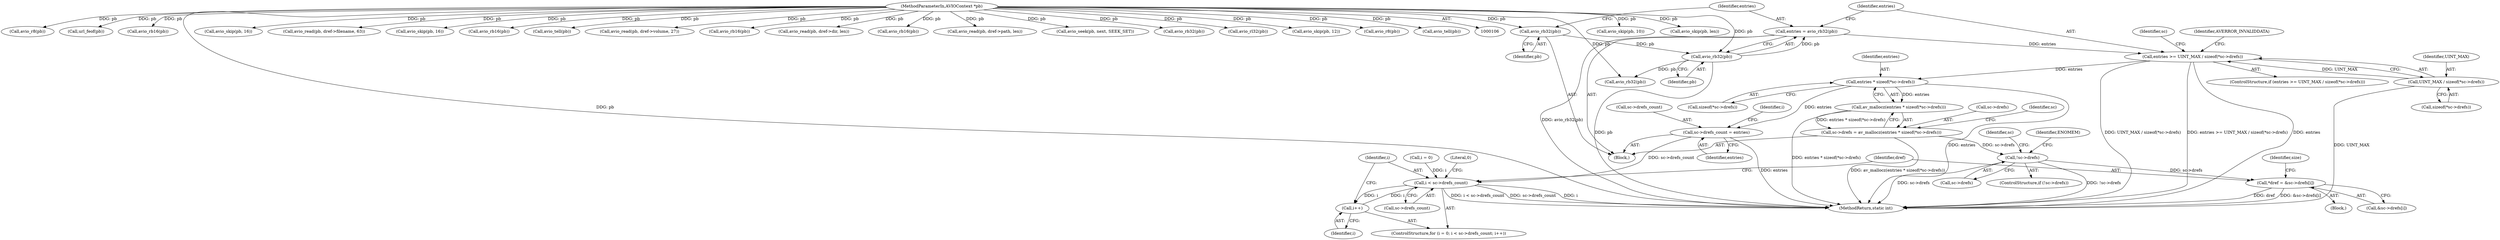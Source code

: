 digraph "0_FFmpeg_689e59b7ffed34eba6159dcc78e87133862e3746@API" {
"1000153" [label="(Call,entries >= UINT_MAX / sizeof(*sc->drefs))"];
"1000148" [label="(Call,entries = avio_rb32(pb))"];
"1000150" [label="(Call,avio_rb32(pb))"];
"1000146" [label="(Call,avio_rb32(pb))"];
"1000108" [label="(MethodParameterIn,AVIOContext *pb)"];
"1000155" [label="(Call,UINT_MAX / sizeof(*sc->drefs))"];
"1000178" [label="(Call,entries * sizeof(*sc->drefs))"];
"1000177" [label="(Call,av_mallocz(entries * sizeof(*sc->drefs)))"];
"1000173" [label="(Call,sc->drefs = av_mallocz(entries * sizeof(*sc->drefs)))"];
"1000186" [label="(Call,!sc->drefs)"];
"1000211" [label="(Call,*dref = &sc->drefs[i])"];
"1000193" [label="(Call,sc->drefs_count = entries)"];
"1000202" [label="(Call,i < sc->drefs_count)"];
"1000207" [label="(Call,i++)"];
"1000110" [label="(Block,)"];
"1000199" [label="(Call,i = 0)"];
"1000202" [label="(Call,i < sc->drefs_count)"];
"1000208" [label="(Identifier,i)"];
"1000177" [label="(Call,av_mallocz(entries * sizeof(*sc->drefs)))"];
"1000277" [label="(Call,avio_skip(pb, 10))"];
"1000166" [label="(Identifier,sc)"];
"1000212" [label="(Identifier,dref)"];
"1000173" [label="(Call,sc->drefs = av_mallocz(entries * sizeof(*sc->drefs)))"];
"1000591" [label="(Call,avio_skip(pb, len))"];
"1000178" [label="(Call,entries * sizeof(*sc->drefs))"];
"1000282" [label="(Call,avio_r8(pb))"];
"1000174" [label="(Call,sc->drefs)"];
"1000153" [label="(Call,entries >= UINT_MAX / sizeof(*sc->drefs))"];
"1000392" [label="(Call,url_feof(pb))"];
"1000186" [label="(Call,!sc->drefs)"];
"1000398" [label="(Call,avio_rb16(pb))"];
"1000163" [label="(Identifier,AVERROR_INVALIDDATA)"];
"1000151" [label="(Identifier,pb)"];
"1000147" [label="(Identifier,pb)"];
"1000600" [label="(MethodReturn,static int)"];
"1000194" [label="(Call,sc->drefs_count)"];
"1000207" [label="(Call,i++)"];
"1000347" [label="(Call,avio_skip(pb, 16))"];
"1000324" [label="(Call,avio_read(pb, dref->filename, 63))"];
"1000374" [label="(Call,avio_skip(pb, 16))"];
"1000402" [label="(Call,avio_rb16(pb))"];
"1000213" [label="(Call,&sc->drefs[i])"];
"1000228" [label="(Call,avio_tell(pb))"];
"1000197" [label="(Identifier,entries)"];
"1000289" [label="(Call,avio_read(pb, dref->volume, 27))"];
"1000187" [label="(Call,sc->drefs)"];
"1000154" [label="(Identifier,entries)"];
"1000222" [label="(Call,avio_rb32(pb))"];
"1000354" [label="(Call,avio_rb16(pb))"];
"1000155" [label="(Call,UINT_MAX / sizeof(*sc->drefs))"];
"1000203" [label="(Identifier,i)"];
"1000152" [label="(ControlStructure,if (entries >= UINT_MAX / sizeof(*sc->drefs)))"];
"1000544" [label="(Call,avio_read(pb, dref->dir, len))"];
"1000157" [label="(Call,sizeof(*sc->drefs))"];
"1000360" [label="(Call,avio_rb16(pb))"];
"1000211" [label="(Call,*dref = &sc->drefs[i])"];
"1000193" [label="(Call,sc->drefs_count = entries)"];
"1000149" [label="(Identifier,entries)"];
"1000188" [label="(Identifier,sc)"];
"1000156" [label="(Identifier,UINT_MAX)"];
"1000204" [label="(Call,sc->drefs_count)"];
"1000192" [label="(Identifier,ENOMEM)"];
"1000444" [label="(Call,avio_read(pb, dref->path, len))"];
"1000221" [label="(Identifier,size)"];
"1000594" [label="(Call,avio_seek(pb, next, SEEK_SET))"];
"1000245" [label="(Call,avio_rb32(pb))"];
"1000180" [label="(Call,sizeof(*sc->drefs))"];
"1000599" [label="(Literal,0)"];
"1000150" [label="(Call,avio_rb32(pb))"];
"1000200" [label="(Identifier,i)"];
"1000146" [label="(Call,avio_rb32(pb))"];
"1000108" [label="(MethodParameterIn,AVIOContext *pb)"];
"1000243" [label="(Call,avio_rl32(pb))"];
"1000312" [label="(Call,avio_skip(pb, 12))"];
"1000195" [label="(Identifier,sc)"];
"1000317" [label="(Call,avio_r8(pb))"];
"1000185" [label="(ControlStructure,if (!sc->drefs))"];
"1000148" [label="(Call,entries = avio_rb32(pb))"];
"1000198" [label="(ControlStructure,for (i = 0; i < sc->drefs_count; i++))"];
"1000209" [label="(Block,)"];
"1000387" [label="(Call,avio_tell(pb))"];
"1000179" [label="(Identifier,entries)"];
"1000153" -> "1000152"  [label="AST: "];
"1000153" -> "1000155"  [label="CFG: "];
"1000154" -> "1000153"  [label="AST: "];
"1000155" -> "1000153"  [label="AST: "];
"1000163" -> "1000153"  [label="CFG: "];
"1000166" -> "1000153"  [label="CFG: "];
"1000153" -> "1000600"  [label="DDG: UINT_MAX / sizeof(*sc->drefs)"];
"1000153" -> "1000600"  [label="DDG: entries >= UINT_MAX / sizeof(*sc->drefs)"];
"1000153" -> "1000600"  [label="DDG: entries"];
"1000148" -> "1000153"  [label="DDG: entries"];
"1000155" -> "1000153"  [label="DDG: UINT_MAX"];
"1000153" -> "1000178"  [label="DDG: entries"];
"1000148" -> "1000110"  [label="AST: "];
"1000148" -> "1000150"  [label="CFG: "];
"1000149" -> "1000148"  [label="AST: "];
"1000150" -> "1000148"  [label="AST: "];
"1000154" -> "1000148"  [label="CFG: "];
"1000148" -> "1000600"  [label="DDG: avio_rb32(pb)"];
"1000150" -> "1000148"  [label="DDG: pb"];
"1000150" -> "1000151"  [label="CFG: "];
"1000151" -> "1000150"  [label="AST: "];
"1000150" -> "1000600"  [label="DDG: pb"];
"1000146" -> "1000150"  [label="DDG: pb"];
"1000108" -> "1000150"  [label="DDG: pb"];
"1000150" -> "1000222"  [label="DDG: pb"];
"1000146" -> "1000110"  [label="AST: "];
"1000146" -> "1000147"  [label="CFG: "];
"1000147" -> "1000146"  [label="AST: "];
"1000149" -> "1000146"  [label="CFG: "];
"1000108" -> "1000146"  [label="DDG: pb"];
"1000108" -> "1000106"  [label="AST: "];
"1000108" -> "1000600"  [label="DDG: pb"];
"1000108" -> "1000222"  [label="DDG: pb"];
"1000108" -> "1000228"  [label="DDG: pb"];
"1000108" -> "1000243"  [label="DDG: pb"];
"1000108" -> "1000245"  [label="DDG: pb"];
"1000108" -> "1000277"  [label="DDG: pb"];
"1000108" -> "1000282"  [label="DDG: pb"];
"1000108" -> "1000289"  [label="DDG: pb"];
"1000108" -> "1000312"  [label="DDG: pb"];
"1000108" -> "1000317"  [label="DDG: pb"];
"1000108" -> "1000324"  [label="DDG: pb"];
"1000108" -> "1000347"  [label="DDG: pb"];
"1000108" -> "1000354"  [label="DDG: pb"];
"1000108" -> "1000360"  [label="DDG: pb"];
"1000108" -> "1000374"  [label="DDG: pb"];
"1000108" -> "1000387"  [label="DDG: pb"];
"1000108" -> "1000392"  [label="DDG: pb"];
"1000108" -> "1000398"  [label="DDG: pb"];
"1000108" -> "1000402"  [label="DDG: pb"];
"1000108" -> "1000444"  [label="DDG: pb"];
"1000108" -> "1000544"  [label="DDG: pb"];
"1000108" -> "1000591"  [label="DDG: pb"];
"1000108" -> "1000594"  [label="DDG: pb"];
"1000155" -> "1000157"  [label="CFG: "];
"1000156" -> "1000155"  [label="AST: "];
"1000157" -> "1000155"  [label="AST: "];
"1000155" -> "1000600"  [label="DDG: UINT_MAX"];
"1000178" -> "1000177"  [label="AST: "];
"1000178" -> "1000180"  [label="CFG: "];
"1000179" -> "1000178"  [label="AST: "];
"1000180" -> "1000178"  [label="AST: "];
"1000177" -> "1000178"  [label="CFG: "];
"1000178" -> "1000600"  [label="DDG: entries"];
"1000178" -> "1000177"  [label="DDG: entries"];
"1000178" -> "1000193"  [label="DDG: entries"];
"1000177" -> "1000173"  [label="AST: "];
"1000173" -> "1000177"  [label="CFG: "];
"1000177" -> "1000600"  [label="DDG: entries * sizeof(*sc->drefs)"];
"1000177" -> "1000173"  [label="DDG: entries * sizeof(*sc->drefs)"];
"1000173" -> "1000110"  [label="AST: "];
"1000174" -> "1000173"  [label="AST: "];
"1000188" -> "1000173"  [label="CFG: "];
"1000173" -> "1000600"  [label="DDG: av_mallocz(entries * sizeof(*sc->drefs))"];
"1000173" -> "1000186"  [label="DDG: sc->drefs"];
"1000186" -> "1000185"  [label="AST: "];
"1000186" -> "1000187"  [label="CFG: "];
"1000187" -> "1000186"  [label="AST: "];
"1000192" -> "1000186"  [label="CFG: "];
"1000195" -> "1000186"  [label="CFG: "];
"1000186" -> "1000600"  [label="DDG: !sc->drefs"];
"1000186" -> "1000600"  [label="DDG: sc->drefs"];
"1000186" -> "1000211"  [label="DDG: sc->drefs"];
"1000211" -> "1000209"  [label="AST: "];
"1000211" -> "1000213"  [label="CFG: "];
"1000212" -> "1000211"  [label="AST: "];
"1000213" -> "1000211"  [label="AST: "];
"1000221" -> "1000211"  [label="CFG: "];
"1000211" -> "1000600"  [label="DDG: dref"];
"1000211" -> "1000600"  [label="DDG: &sc->drefs[i]"];
"1000193" -> "1000110"  [label="AST: "];
"1000193" -> "1000197"  [label="CFG: "];
"1000194" -> "1000193"  [label="AST: "];
"1000197" -> "1000193"  [label="AST: "];
"1000200" -> "1000193"  [label="CFG: "];
"1000193" -> "1000600"  [label="DDG: entries"];
"1000193" -> "1000202"  [label="DDG: sc->drefs_count"];
"1000202" -> "1000198"  [label="AST: "];
"1000202" -> "1000204"  [label="CFG: "];
"1000203" -> "1000202"  [label="AST: "];
"1000204" -> "1000202"  [label="AST: "];
"1000212" -> "1000202"  [label="CFG: "];
"1000599" -> "1000202"  [label="CFG: "];
"1000202" -> "1000600"  [label="DDG: i"];
"1000202" -> "1000600"  [label="DDG: i < sc->drefs_count"];
"1000202" -> "1000600"  [label="DDG: sc->drefs_count"];
"1000199" -> "1000202"  [label="DDG: i"];
"1000207" -> "1000202"  [label="DDG: i"];
"1000202" -> "1000207"  [label="DDG: i"];
"1000207" -> "1000198"  [label="AST: "];
"1000207" -> "1000208"  [label="CFG: "];
"1000208" -> "1000207"  [label="AST: "];
"1000203" -> "1000207"  [label="CFG: "];
}
